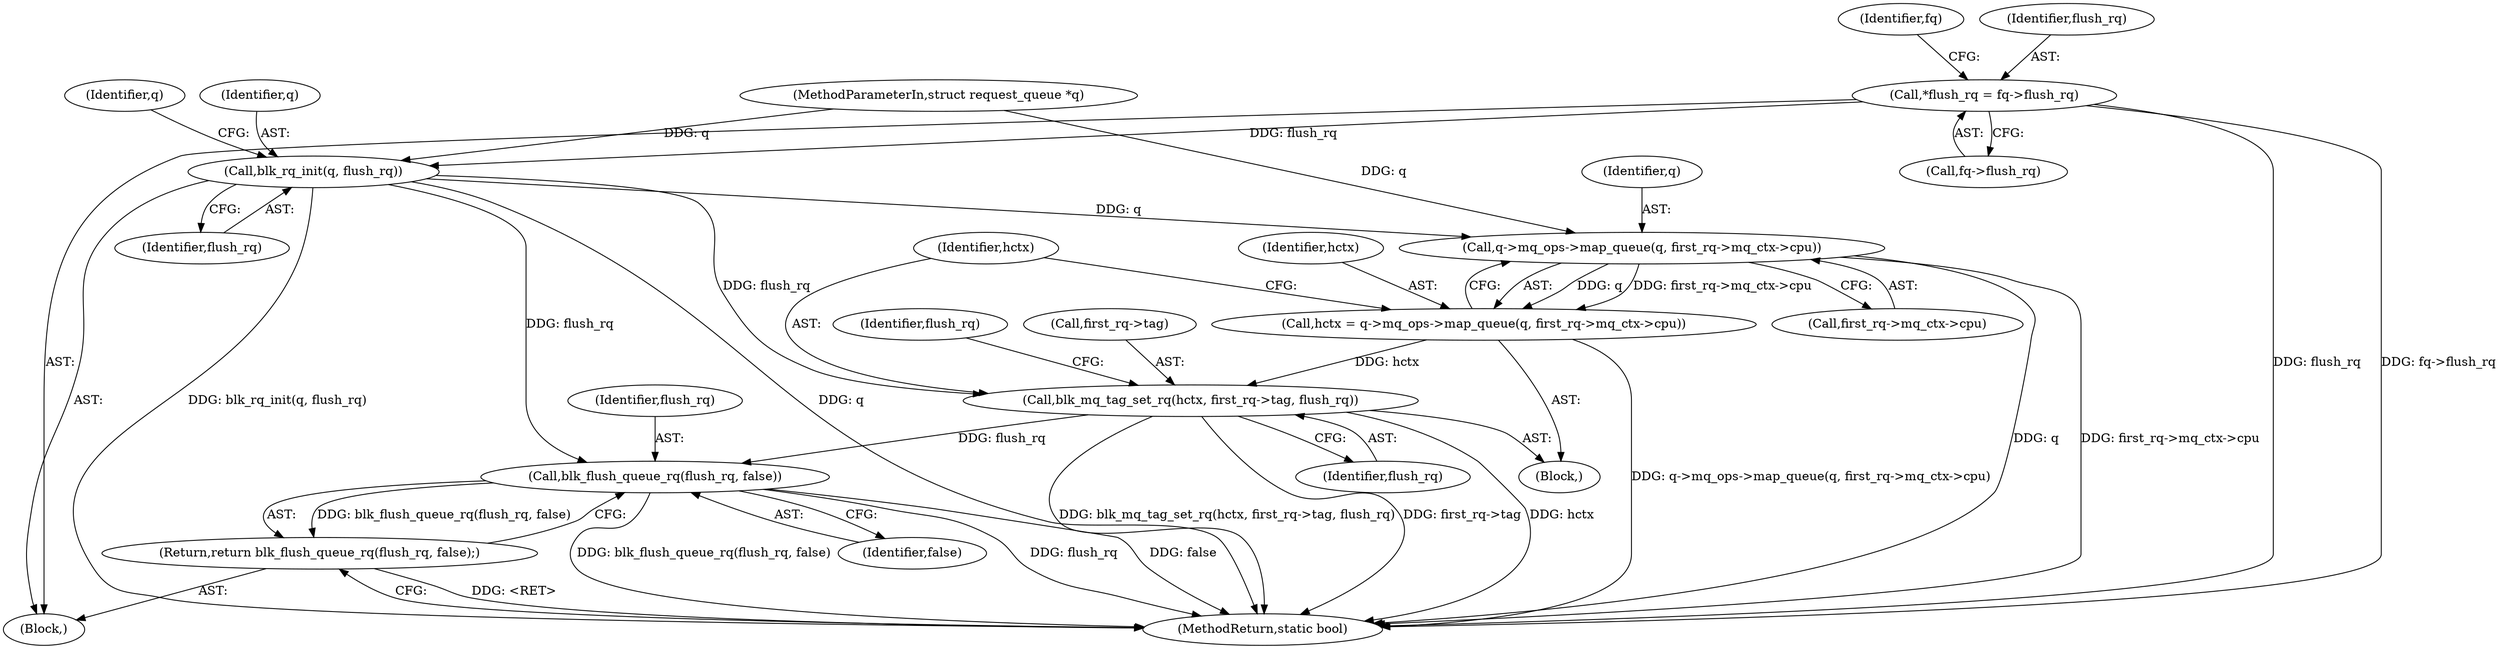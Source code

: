 digraph "0_linux_0048b4837affd153897ed1222283492070027aa9@pointer" {
"1000120" [label="(Call,*flush_rq = fq->flush_rq)"];
"1000160" [label="(Call,blk_rq_init(q, flush_rq))"];
"1000190" [label="(Call,q->mq_ops->map_queue(q, first_rq->mq_ctx->cpu))"];
"1000188" [label="(Call,hctx = q->mq_ops->map_queue(q, first_rq->mq_ctx->cpu))"];
"1000197" [label="(Call,blk_mq_tag_set_rq(hctx, first_rq->tag, flush_rq))"];
"1000228" [label="(Call,blk_flush_queue_rq(flush_rq, false))"];
"1000227" [label="(Return,return blk_flush_queue_rq(flush_rq, false);)"];
"1000227" [label="(Return,return blk_flush_queue_rq(flush_rq, false);)"];
"1000190" [label="(Call,q->mq_ops->map_queue(q, first_rq->mq_ctx->cpu))"];
"1000161" [label="(Identifier,q)"];
"1000192" [label="(Call,first_rq->mq_ctx->cpu)"];
"1000230" [label="(Identifier,false)"];
"1000191" [label="(Identifier,q)"];
"1000120" [label="(Call,*flush_rq = fq->flush_rq)"];
"1000198" [label="(Identifier,hctx)"];
"1000105" [label="(MethodParameterIn,struct request_queue *q)"];
"1000162" [label="(Identifier,flush_rq)"];
"1000129" [label="(Identifier,fq)"];
"1000197" [label="(Call,blk_mq_tag_set_rq(hctx, first_rq->tag, flush_rq))"];
"1000229" [label="(Identifier,flush_rq)"];
"1000205" [label="(Identifier,flush_rq)"];
"1000189" [label="(Identifier,hctx)"];
"1000107" [label="(Block,)"];
"1000121" [label="(Identifier,flush_rq)"];
"1000231" [label="(MethodReturn,static bool)"];
"1000228" [label="(Call,blk_flush_queue_rq(flush_rq, false))"];
"1000122" [label="(Call,fq->flush_rq)"];
"1000188" [label="(Call,hctx = q->mq_ops->map_queue(q, first_rq->mq_ctx->cpu))"];
"1000160" [label="(Call,blk_rq_init(q, flush_rq))"];
"1000202" [label="(Identifier,flush_rq)"];
"1000167" [label="(Block,)"];
"1000199" [label="(Call,first_rq->tag)"];
"1000165" [label="(Identifier,q)"];
"1000120" -> "1000107"  [label="AST: "];
"1000120" -> "1000122"  [label="CFG: "];
"1000121" -> "1000120"  [label="AST: "];
"1000122" -> "1000120"  [label="AST: "];
"1000129" -> "1000120"  [label="CFG: "];
"1000120" -> "1000231"  [label="DDG: flush_rq"];
"1000120" -> "1000231"  [label="DDG: fq->flush_rq"];
"1000120" -> "1000160"  [label="DDG: flush_rq"];
"1000160" -> "1000107"  [label="AST: "];
"1000160" -> "1000162"  [label="CFG: "];
"1000161" -> "1000160"  [label="AST: "];
"1000162" -> "1000160"  [label="AST: "];
"1000165" -> "1000160"  [label="CFG: "];
"1000160" -> "1000231"  [label="DDG: blk_rq_init(q, flush_rq)"];
"1000160" -> "1000231"  [label="DDG: q"];
"1000105" -> "1000160"  [label="DDG: q"];
"1000160" -> "1000190"  [label="DDG: q"];
"1000160" -> "1000197"  [label="DDG: flush_rq"];
"1000160" -> "1000228"  [label="DDG: flush_rq"];
"1000190" -> "1000188"  [label="AST: "];
"1000190" -> "1000192"  [label="CFG: "];
"1000191" -> "1000190"  [label="AST: "];
"1000192" -> "1000190"  [label="AST: "];
"1000188" -> "1000190"  [label="CFG: "];
"1000190" -> "1000231"  [label="DDG: q"];
"1000190" -> "1000231"  [label="DDG: first_rq->mq_ctx->cpu"];
"1000190" -> "1000188"  [label="DDG: q"];
"1000190" -> "1000188"  [label="DDG: first_rq->mq_ctx->cpu"];
"1000105" -> "1000190"  [label="DDG: q"];
"1000188" -> "1000167"  [label="AST: "];
"1000189" -> "1000188"  [label="AST: "];
"1000198" -> "1000188"  [label="CFG: "];
"1000188" -> "1000231"  [label="DDG: q->mq_ops->map_queue(q, first_rq->mq_ctx->cpu)"];
"1000188" -> "1000197"  [label="DDG: hctx"];
"1000197" -> "1000167"  [label="AST: "];
"1000197" -> "1000202"  [label="CFG: "];
"1000198" -> "1000197"  [label="AST: "];
"1000199" -> "1000197"  [label="AST: "];
"1000202" -> "1000197"  [label="AST: "];
"1000205" -> "1000197"  [label="CFG: "];
"1000197" -> "1000231"  [label="DDG: blk_mq_tag_set_rq(hctx, first_rq->tag, flush_rq)"];
"1000197" -> "1000231"  [label="DDG: first_rq->tag"];
"1000197" -> "1000231"  [label="DDG: hctx"];
"1000197" -> "1000228"  [label="DDG: flush_rq"];
"1000228" -> "1000227"  [label="AST: "];
"1000228" -> "1000230"  [label="CFG: "];
"1000229" -> "1000228"  [label="AST: "];
"1000230" -> "1000228"  [label="AST: "];
"1000227" -> "1000228"  [label="CFG: "];
"1000228" -> "1000231"  [label="DDG: blk_flush_queue_rq(flush_rq, false)"];
"1000228" -> "1000231"  [label="DDG: flush_rq"];
"1000228" -> "1000231"  [label="DDG: false"];
"1000228" -> "1000227"  [label="DDG: blk_flush_queue_rq(flush_rq, false)"];
"1000227" -> "1000107"  [label="AST: "];
"1000231" -> "1000227"  [label="CFG: "];
"1000227" -> "1000231"  [label="DDG: <RET>"];
}
